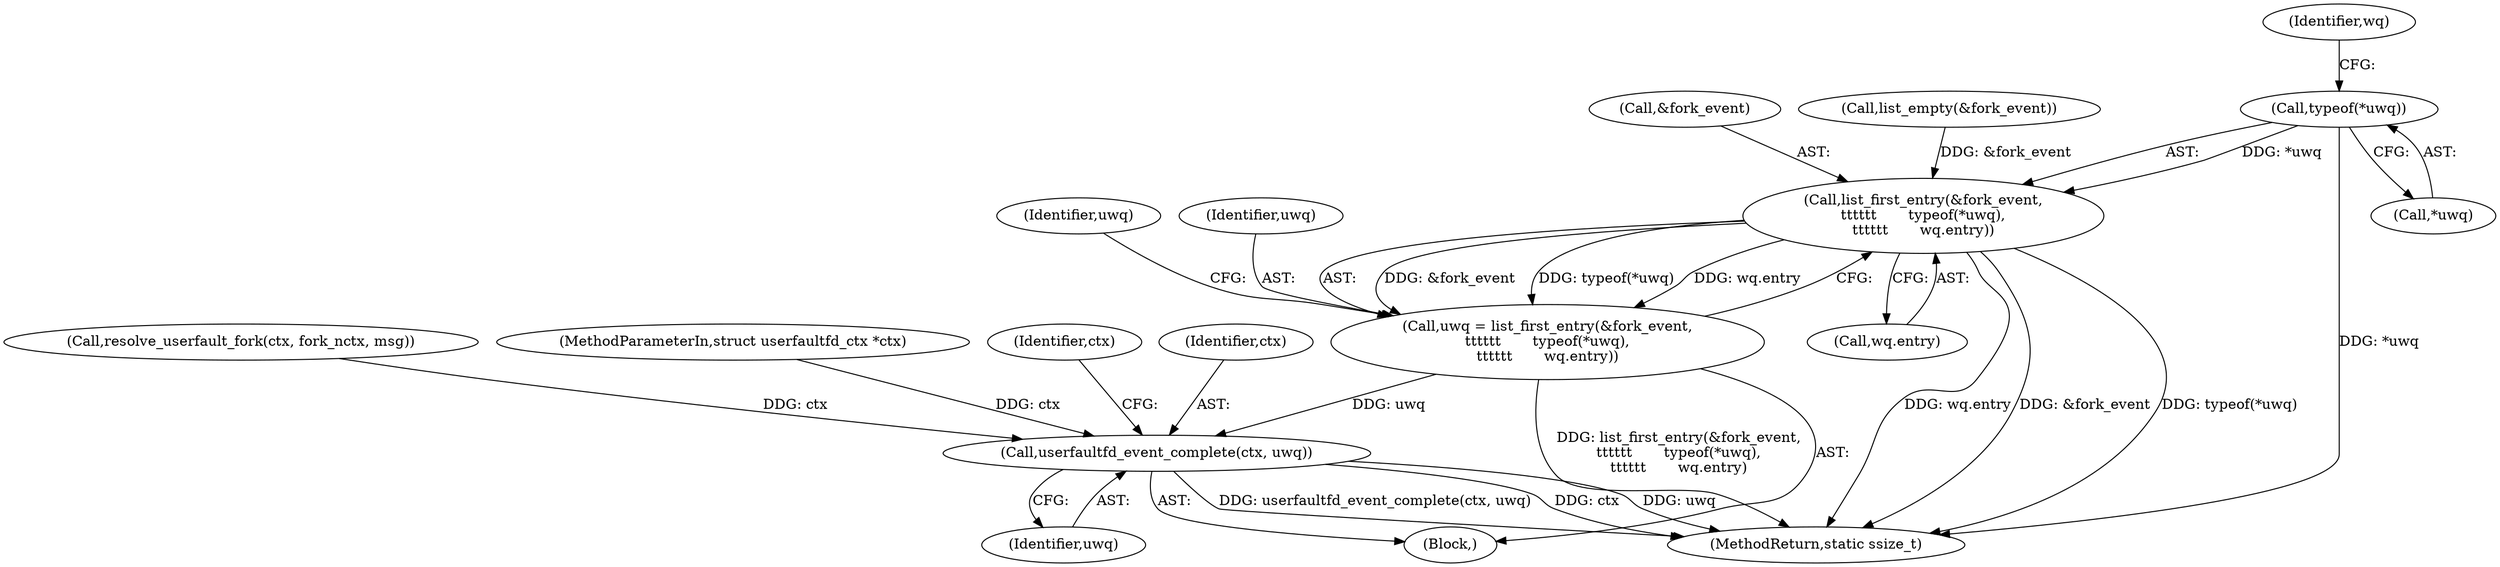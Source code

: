 digraph "1_linux_384632e67e0829deb8015ee6ad916b180049d252@del" {
"1000374" [label="(Call,typeof(*uwq))"];
"1000371" [label="(Call,list_first_entry(&fork_event,\n\t\t\t\t\t\t       typeof(*uwq),\n\t\t\t\t\t\t       wq.entry))"];
"1000369" [label="(Call,uwq = list_first_entry(&fork_event,\n\t\t\t\t\t\t       typeof(*uwq),\n\t\t\t\t\t\t       wq.entry))"];
"1000396" [label="(Call,userfaultfd_event_complete(ctx, uwq))"];
"1000348" [label="(Call,resolve_userfault_fork(ctx, fork_nctx, msg))"];
"1000378" [label="(Identifier,wq)"];
"1000374" [label="(Call,typeof(*uwq))"];
"1000377" [label="(Call,wq.entry)"];
"1000396" [label="(Call,userfaultfd_event_complete(ctx, uwq))"];
"1000408" [label="(MethodReturn,static ssize_t)"];
"1000372" [label="(Call,&fork_event)"];
"1000375" [label="(Call,*uwq)"];
"1000384" [label="(Identifier,uwq)"];
"1000106" [label="(MethodParameterIn,struct userfaultfd_ctx *ctx)"];
"1000365" [label="(Call,list_empty(&fork_event))"];
"1000398" [label="(Identifier,uwq)"];
"1000403" [label="(Identifier,ctx)"];
"1000369" [label="(Call,uwq = list_first_entry(&fork_event,\n\t\t\t\t\t\t       typeof(*uwq),\n\t\t\t\t\t\t       wq.entry))"];
"1000368" [label="(Block,)"];
"1000370" [label="(Identifier,uwq)"];
"1000371" [label="(Call,list_first_entry(&fork_event,\n\t\t\t\t\t\t       typeof(*uwq),\n\t\t\t\t\t\t       wq.entry))"];
"1000397" [label="(Identifier,ctx)"];
"1000374" -> "1000371"  [label="AST: "];
"1000374" -> "1000375"  [label="CFG: "];
"1000375" -> "1000374"  [label="AST: "];
"1000378" -> "1000374"  [label="CFG: "];
"1000374" -> "1000408"  [label="DDG: *uwq"];
"1000374" -> "1000371"  [label="DDG: *uwq"];
"1000371" -> "1000369"  [label="AST: "];
"1000371" -> "1000377"  [label="CFG: "];
"1000372" -> "1000371"  [label="AST: "];
"1000377" -> "1000371"  [label="AST: "];
"1000369" -> "1000371"  [label="CFG: "];
"1000371" -> "1000408"  [label="DDG: wq.entry"];
"1000371" -> "1000408"  [label="DDG: &fork_event"];
"1000371" -> "1000408"  [label="DDG: typeof(*uwq)"];
"1000371" -> "1000369"  [label="DDG: &fork_event"];
"1000371" -> "1000369"  [label="DDG: typeof(*uwq)"];
"1000371" -> "1000369"  [label="DDG: wq.entry"];
"1000365" -> "1000371"  [label="DDG: &fork_event"];
"1000369" -> "1000368"  [label="AST: "];
"1000370" -> "1000369"  [label="AST: "];
"1000384" -> "1000369"  [label="CFG: "];
"1000369" -> "1000408"  [label="DDG: list_first_entry(&fork_event,\n\t\t\t\t\t\t       typeof(*uwq),\n\t\t\t\t\t\t       wq.entry)"];
"1000369" -> "1000396"  [label="DDG: uwq"];
"1000396" -> "1000368"  [label="AST: "];
"1000396" -> "1000398"  [label="CFG: "];
"1000397" -> "1000396"  [label="AST: "];
"1000398" -> "1000396"  [label="AST: "];
"1000403" -> "1000396"  [label="CFG: "];
"1000396" -> "1000408"  [label="DDG: userfaultfd_event_complete(ctx, uwq)"];
"1000396" -> "1000408"  [label="DDG: ctx"];
"1000396" -> "1000408"  [label="DDG: uwq"];
"1000348" -> "1000396"  [label="DDG: ctx"];
"1000106" -> "1000396"  [label="DDG: ctx"];
}
